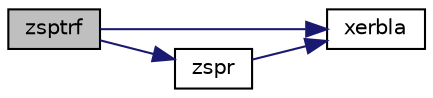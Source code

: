digraph "zsptrf"
{
 // LATEX_PDF_SIZE
  edge [fontname="Helvetica",fontsize="10",labelfontname="Helvetica",labelfontsize="10"];
  node [fontname="Helvetica",fontsize="10",shape=record];
  rankdir="LR";
  Node1 [label="zsptrf",height=0.2,width=0.4,color="black", fillcolor="grey75", style="filled", fontcolor="black",tooltip="ZSPTRF"];
  Node1 -> Node2 [color="midnightblue",fontsize="10",style="solid",fontname="Helvetica"];
  Node2 [label="xerbla",height=0.2,width=0.4,color="black", fillcolor="white", style="filled",URL="$xerbla_8f.html#a377ee61015baf8dea7770b3a404b1c07",tooltip="XERBLA"];
  Node1 -> Node3 [color="midnightblue",fontsize="10",style="solid",fontname="Helvetica"];
  Node3 [label="zspr",height=0.2,width=0.4,color="black", fillcolor="white", style="filled",URL="$zspr_8f.html#a7ff09c2e6461d2b2ee508ab4767ebbdd",tooltip="ZSPR performs the symmetrical rank-1 update of a complex symmetric packed matrix."];
  Node3 -> Node2 [color="midnightblue",fontsize="10",style="solid",fontname="Helvetica"];
}
